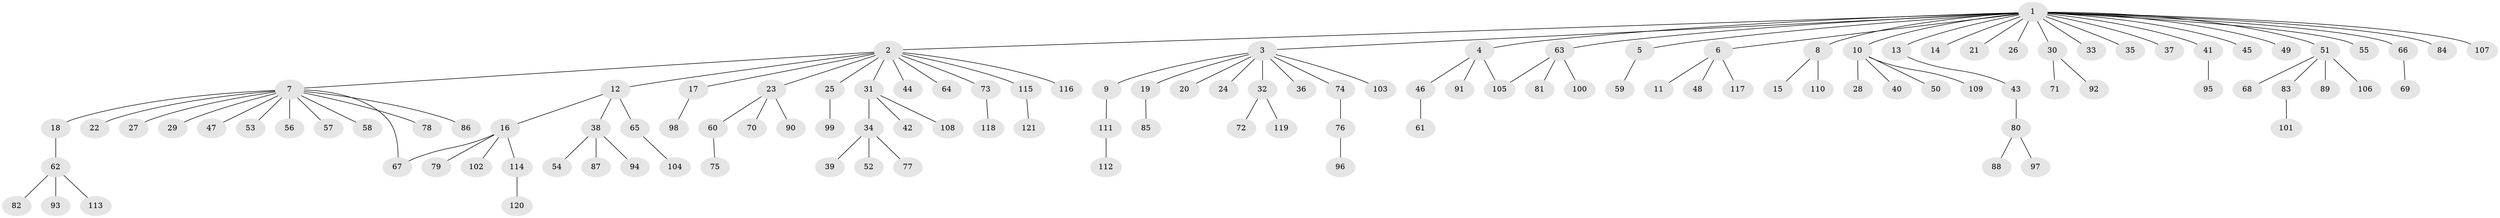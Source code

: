 // coarse degree distribution, {1: 0.9375, 29: 0.020833333333333332, 15: 0.020833333333333332, 5: 0.020833333333333332}
// Generated by graph-tools (version 1.1) at 2025/51/03/04/25 21:51:56]
// undirected, 121 vertices, 122 edges
graph export_dot {
graph [start="1"]
  node [color=gray90,style=filled];
  1;
  2;
  3;
  4;
  5;
  6;
  7;
  8;
  9;
  10;
  11;
  12;
  13;
  14;
  15;
  16;
  17;
  18;
  19;
  20;
  21;
  22;
  23;
  24;
  25;
  26;
  27;
  28;
  29;
  30;
  31;
  32;
  33;
  34;
  35;
  36;
  37;
  38;
  39;
  40;
  41;
  42;
  43;
  44;
  45;
  46;
  47;
  48;
  49;
  50;
  51;
  52;
  53;
  54;
  55;
  56;
  57;
  58;
  59;
  60;
  61;
  62;
  63;
  64;
  65;
  66;
  67;
  68;
  69;
  70;
  71;
  72;
  73;
  74;
  75;
  76;
  77;
  78;
  79;
  80;
  81;
  82;
  83;
  84;
  85;
  86;
  87;
  88;
  89;
  90;
  91;
  92;
  93;
  94;
  95;
  96;
  97;
  98;
  99;
  100;
  101;
  102;
  103;
  104;
  105;
  106;
  107;
  108;
  109;
  110;
  111;
  112;
  113;
  114;
  115;
  116;
  117;
  118;
  119;
  120;
  121;
  1 -- 2;
  1 -- 3;
  1 -- 4;
  1 -- 5;
  1 -- 6;
  1 -- 8;
  1 -- 10;
  1 -- 13;
  1 -- 14;
  1 -- 21;
  1 -- 26;
  1 -- 30;
  1 -- 33;
  1 -- 35;
  1 -- 37;
  1 -- 41;
  1 -- 45;
  1 -- 49;
  1 -- 51;
  1 -- 55;
  1 -- 63;
  1 -- 66;
  1 -- 84;
  1 -- 107;
  2 -- 7;
  2 -- 12;
  2 -- 17;
  2 -- 23;
  2 -- 25;
  2 -- 31;
  2 -- 44;
  2 -- 64;
  2 -- 73;
  2 -- 115;
  2 -- 116;
  3 -- 9;
  3 -- 19;
  3 -- 20;
  3 -- 24;
  3 -- 32;
  3 -- 36;
  3 -- 74;
  3 -- 103;
  4 -- 46;
  4 -- 91;
  4 -- 105;
  5 -- 59;
  6 -- 11;
  6 -- 48;
  6 -- 117;
  7 -- 18;
  7 -- 22;
  7 -- 27;
  7 -- 29;
  7 -- 47;
  7 -- 53;
  7 -- 56;
  7 -- 57;
  7 -- 58;
  7 -- 67;
  7 -- 78;
  7 -- 86;
  8 -- 15;
  8 -- 110;
  9 -- 111;
  10 -- 28;
  10 -- 40;
  10 -- 50;
  10 -- 109;
  12 -- 16;
  12 -- 38;
  12 -- 65;
  13 -- 43;
  16 -- 67;
  16 -- 79;
  16 -- 102;
  16 -- 114;
  17 -- 98;
  18 -- 62;
  19 -- 85;
  23 -- 60;
  23 -- 70;
  23 -- 90;
  25 -- 99;
  30 -- 71;
  30 -- 92;
  31 -- 34;
  31 -- 42;
  31 -- 108;
  32 -- 72;
  32 -- 119;
  34 -- 39;
  34 -- 52;
  34 -- 77;
  38 -- 54;
  38 -- 87;
  38 -- 94;
  41 -- 95;
  43 -- 80;
  46 -- 61;
  51 -- 68;
  51 -- 83;
  51 -- 89;
  51 -- 106;
  60 -- 75;
  62 -- 82;
  62 -- 93;
  62 -- 113;
  63 -- 81;
  63 -- 100;
  63 -- 105;
  65 -- 104;
  66 -- 69;
  73 -- 118;
  74 -- 76;
  76 -- 96;
  80 -- 88;
  80 -- 97;
  83 -- 101;
  111 -- 112;
  114 -- 120;
  115 -- 121;
}
